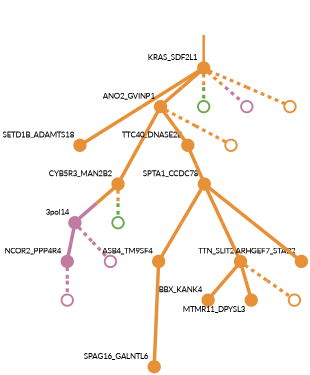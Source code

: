 strict digraph  {
graph[splines=false]; nodesep=0.7; rankdir=TB; ranksep=0.6; forcelabels=true; dpi=600; size=2.5;
0 [color="#e69138ff", fillcolor="#e69138ff", fixedsize=true, fontname=Lato, fontsize="12pt", height="0.25", label="", penwidth=3, shape=circle, style=filled, xlabel=KRAS_SDF2L1];
2 [color="#e69138ff", fillcolor="#e69138ff", fixedsize=true, fontname=Lato, fontsize="12pt", height="0.25", label="", penwidth=3, shape=circle, style=filled, xlabel=SETD1B_ADAMTS18];
12 [color="#e69138ff", fillcolor="#e69138ff", fixedsize=true, fontname=Lato, fontsize="12pt", height="0.25", label="", penwidth=3, shape=circle, style=filled, xlabel=ANO2_GVINP1];
14 [color="#6aa84fff", fillcolor="#6aa84fff", fixedsize=true, fontname=Lato, fontsize="12pt", height="0.25", label="", penwidth=3, shape=circle, style=solid, xlabel=""];
16 [color="#c27ba0ff", fillcolor="#c27ba0ff", fixedsize=true, fontname=Lato, fontsize="12pt", height="0.25", label="", penwidth=3, shape=circle, style=solid, xlabel=""];
19 [color="#e69138ff", fillcolor="#e69138ff", fixedsize=true, fontname=Lato, fontsize="12pt", height="0.25", label="", penwidth=3, shape=circle, style=solid, xlabel=""];
3 [color="#e69138ff", fillcolor="#e69138ff", fixedsize=true, fontname=Lato, fontsize="12pt", height="0.25", label="", penwidth=3, shape=circle, style=filled, xlabel=CYB5R3_MAN2B2];
13 [color="#c27ba0ff", fillcolor="#c27ba0ff", fixedsize=true, fontname=Lato, fontsize="12pt", height="0.25", label="", penwidth=3, shape=circle, style=filled, xlabel="3pol14"];
15 [color="#6aa84fff", fillcolor="#6aa84fff", fixedsize=true, fontname=Lato, fontsize="12pt", height="0.25", label="", penwidth=3, shape=circle, style=solid, xlabel=""];
4 [color="#e69138ff", fillcolor="#e69138ff", fixedsize=true, fontname=Lato, fontsize="12pt", height="0.25", label="", penwidth=3, shape=circle, style=filled, xlabel=ASB4_TM9SF4];
1 [color="#e69138ff", fillcolor="#e69138ff", fixedsize=true, fontname=Lato, fontsize="12pt", height="0.25", label="", penwidth=3, shape=circle, style=filled, xlabel=SPAG16_GALNTL6];
6 [color="#e69138ff", fillcolor="#e69138ff", fixedsize=true, fontname=Lato, fontsize="12pt", height="0.25", label="", penwidth=3, shape=circle, style=filled, xlabel=TTN_SLIT2];
9 [color="#e69138ff", fillcolor="#e69138ff", fixedsize=true, fontname=Lato, fontsize="12pt", height="0.25", label="", penwidth=3, shape=circle, style=filled, xlabel=BBX_KANK4];
11 [color="#e69138ff", fillcolor="#e69138ff", fixedsize=true, fontname=Lato, fontsize="12pt", height="0.25", label="", penwidth=3, shape=circle, style=filled, xlabel=MTMR11_DPYSL3];
20 [color="#e69138ff", fillcolor="#e69138ff", fixedsize=true, fontname=Lato, fontsize="12pt", height="0.25", label="", penwidth=3, shape=circle, style=solid, xlabel=""];
7 [color="#c27ba0ff", fillcolor="#c27ba0ff", fixedsize=true, fontname=Lato, fontsize="12pt", height="0.25", label="", penwidth=3, shape=circle, style=filled, xlabel=NCOR2_PPP4R4];
18 [color="#c27ba0ff", fillcolor="#c27ba0ff", fixedsize=true, fontname=Lato, fontsize="12pt", height="0.25", label="", penwidth=3, shape=circle, style=solid, xlabel=""];
8 [color="#e69138ff", fillcolor="#e69138ff", fixedsize=true, fontname=Lato, fontsize="12pt", height="0.25", label="", penwidth=3, shape=circle, style=filled, xlabel=TTC40_DNASE2B];
10 [color="#e69138ff", fillcolor="#e69138ff", fixedsize=true, fontname=Lato, fontsize="12pt", height="0.25", label="", penwidth=3, shape=circle, style=filled, xlabel=SPTA1_CCDC78];
5 [color="#e69138ff", fillcolor="#e69138ff", fixedsize=true, fontname=Lato, fontsize="12pt", height="0.25", label="", penwidth=3, shape=circle, style=filled, xlabel=ARHGEF7_STAB2];
21 [color="#e69138ff", fillcolor="#e69138ff", fixedsize=true, fontname=Lato, fontsize="12pt", height="0.25", label="", penwidth=3, shape=circle, style=solid, xlabel=""];
17 [color="#c27ba0ff", fillcolor="#c27ba0ff", fixedsize=true, fontname=Lato, fontsize="12pt", height="0.25", label="", penwidth=3, shape=circle, style=solid, xlabel=""];
normal [label="", penwidth=3, style=invis, xlabel=KRAS_SDF2L1];
0 -> 2  [arrowsize=0, color="#e69138ff;0.5:#e69138ff", minlen="2.9000000953674316", penwidth="5.5", style=solid];
0 -> 12  [arrowsize=0, color="#e69138ff;0.5:#e69138ff", minlen="1.5", penwidth="5.5", style=solid];
0 -> 14  [arrowsize=0, color="#e69138ff;0.5:#6aa84fff", minlen="1.25", penwidth=5, style=dashed];
0 -> 16  [arrowsize=0, color="#e69138ff;0.5:#c27ba0ff", minlen="1.25", penwidth=5, style=dashed];
0 -> 19  [arrowsize=0, color="#e69138ff;0.5:#e69138ff", minlen="1.25", penwidth=5, style=dashed];
12 -> 3  [arrowsize=0, color="#e69138ff;0.5:#e69138ff", minlen="2.9000000953674316", penwidth="5.5", style=solid];
12 -> 8  [arrowsize=0, color="#e69138ff;0.5:#e69138ff", minlen="1.7000000476837158", penwidth="5.5", style=solid];
12 -> 21  [arrowsize=0, color="#e69138ff;0.5:#e69138ff", minlen="1.25", penwidth=5, style=dashed];
3 -> 13  [arrowsize=0, color="#e69138ff;0.5:#c27ba0ff", minlen="1.25", penwidth="5.5", style=solid];
3 -> 15  [arrowsize=0, color="#e69138ff;0.5:#6aa84fff", minlen="1.25", penwidth=5, style=dashed];
13 -> 7  [arrowsize=0, color="#c27ba0ff;0.5:#c27ba0ff", minlen="1.9000000953674316", penwidth="5.5", style=solid];
13 -> 17  [arrowsize=0, color="#c27ba0ff;0.5:#c27ba0ff", minlen="1.25", penwidth=5, style=dashed];
4 -> 1  [arrowsize=0, color="#e69138ff;0.5:#e69138ff", minlen="3.0", penwidth="5.5", style=solid];
6 -> 9  [arrowsize=0, color="#e69138ff;0.5:#e69138ff", minlen="1.7000000476837158", penwidth="5.5", style=solid];
6 -> 11  [arrowsize=0, color="#e69138ff;0.5:#e69138ff", minlen="1.5", penwidth="5.5", style=solid];
6 -> 20  [arrowsize=0, color="#e69138ff;0.5:#e69138ff", minlen="1.25", penwidth=5, style=dashed];
7 -> 18  [arrowsize=0, color="#c27ba0ff;0.5:#c27ba0ff", minlen="1.25", penwidth=5, style=dashed];
8 -> 10  [arrowsize=0, color="#e69138ff;0.5:#e69138ff", minlen="1.600000023841858", penwidth="5.5", style=solid];
10 -> 4  [arrowsize=0, color="#e69138ff;0.5:#e69138ff", minlen="2.5999999046325684", penwidth="5.5", style=solid];
10 -> 5  [arrowsize=0, color="#e69138ff;0.5:#e69138ff", minlen="2.3000001907348633", penwidth="5.5", style=solid];
10 -> 6  [arrowsize=0, color="#e69138ff;0.5:#e69138ff", minlen="2.0999999046325684", penwidth="5.5", style=solid];
normal -> 0  [arrowsize=0, color="#e69138ff", label="", penwidth=4, style=solid];
}
